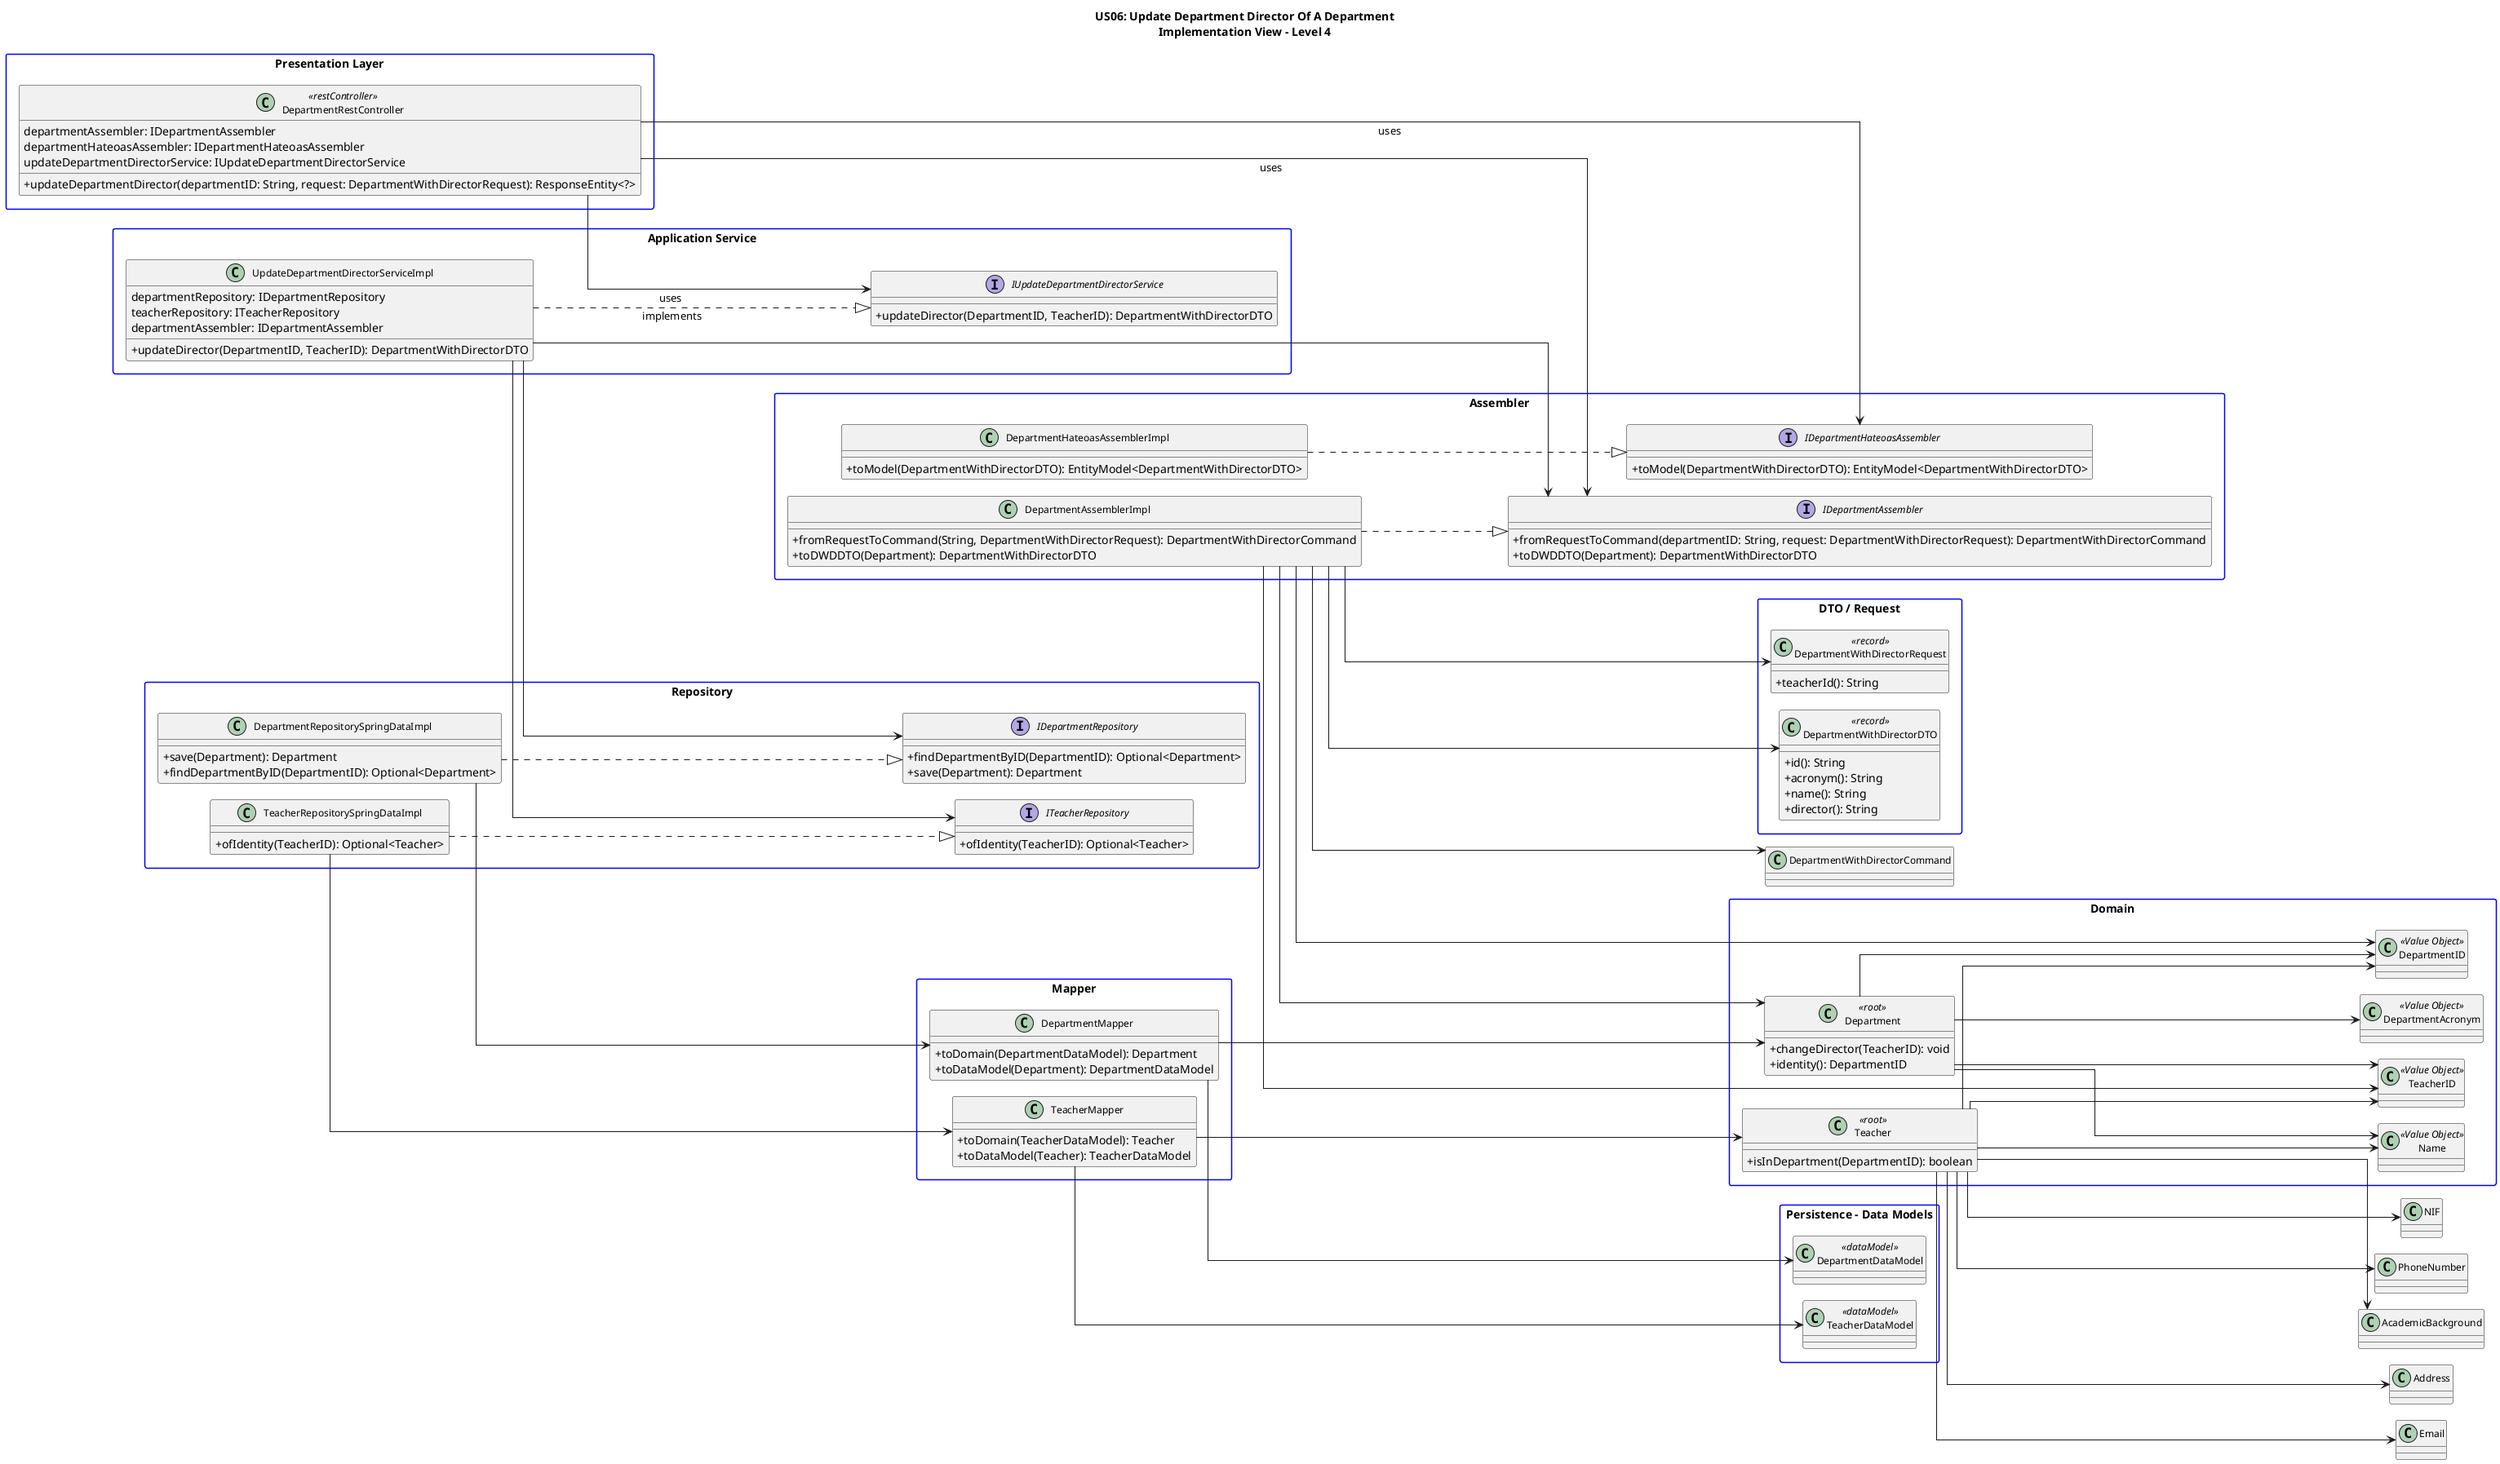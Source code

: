 @startuml
skinparam linetype ortho
skinparam nodesep 20
skinparam ranksep 180
skinparam classAttributeIconSize 0
skinparam classFontSize 12
skinparam packageStyle rectangle
skinparam packageBorderColor Blue
left to right direction

'======================
'title
'======================
title US06: Update Department Director Of A Department\nImplementation View - Level 4

'======================
'Presentation Layer
'======================
package "Presentation Layer" {
  class DepartmentRestController <<restController>> {
    departmentAssembler: IDepartmentAssembler
    departmentHateoasAssembler: IDepartmentHateoasAssembler
    updateDepartmentDirectorService: IUpdateDepartmentDirectorService
    + updateDepartmentDirector(departmentID: String, request: DepartmentWithDirectorRequest): ResponseEntity<?>
  }
}

'======================
'DTOs and Requests
'======================
package "DTO / Request" {
  class DepartmentWithDirectorRequest <<record>> {
    + teacherId(): String
  }
  class DepartmentWithDirectorDTO <<record>> {
    + id(): String
    + acronym(): String
    + name(): String
    + director(): String
  }
}

'======================
'Assembler Layer
'======================
package "Assembler" {
  interface IDepartmentAssembler {
    + fromRequestToCommand(departmentID: String, request: DepartmentWithDirectorRequest): DepartmentWithDirectorCommand
    + toDWDDTO(Department): DepartmentWithDirectorDTO
  }
  class DepartmentAssemblerImpl {
    + fromRequestToCommand(String, DepartmentWithDirectorRequest): DepartmentWithDirectorCommand
    + toDWDDTO(Department): DepartmentWithDirectorDTO
  }
  interface IDepartmentHateoasAssembler {
    + toModel(DepartmentWithDirectorDTO): EntityModel<DepartmentWithDirectorDTO>
  }
  class DepartmentHateoasAssemblerImpl {
    + toModel(DepartmentWithDirectorDTO): EntityModel<DepartmentWithDirectorDTO>
  }
}

'======================
'Application Service Layer
'======================
package "Application Service" {
  interface IUpdateDepartmentDirectorService {
    + updateDirector(DepartmentID, TeacherID): DepartmentWithDirectorDTO
  }
  class UpdateDepartmentDirectorServiceImpl {
    + updateDirector(DepartmentID, TeacherID): DepartmentWithDirectorDTO
    departmentRepository: IDepartmentRepository
    teacherRepository: ITeacherRepository
    departmentAssembler: IDepartmentAssembler
  }
}

'======================
'Domain Layer
'======================
package "Domain" {
  class Department <<root>> {
    + changeDirector(TeacherID): void
    + identity(): DepartmentID
  }
  class Teacher <<root>> {
    + isInDepartment(DepartmentID): boolean
  }
  class DepartmentID <<Value Object>> {}
  class TeacherID <<Value Object>> {}
  class DepartmentAcronym <<Value Object>> {}
  class Name <<Value Object>> {}
}

'======================
'Persistence Layer
'======================
package "Repository" {
  interface IDepartmentRepository {
    + findDepartmentByID(DepartmentID): Optional<Department>
    + save(Department): Department
  }
  interface ITeacherRepository {
    + ofIdentity(TeacherID): Optional<Teacher>
  }
  class DepartmentRepositorySpringDataImpl {
    + save(Department): Department
    + findDepartmentByID(DepartmentID): Optional<Department>
  }
  class TeacherRepositorySpringDataImpl {
    + ofIdentity(TeacherID): Optional<Teacher>
  }
}

package "Persistence - Data Models" {
  class DepartmentDataModel <<dataModel>> {}
  class TeacherDataModel <<dataModel>> {}
}

package "Mapper" {
  class DepartmentMapper {
    + toDomain(DepartmentDataModel): Department
    + toDataModel(Department): DepartmentDataModel
  }
  class TeacherMapper {
    + toDomain(TeacherDataModel): Teacher
    + toDataModel(Teacher): TeacherDataModel
  }
}

'======================
'Dependências
'======================
DepartmentRestController --> IDepartmentAssembler : "uses"
DepartmentRestController --> IDepartmentHateoasAssembler : "uses"
DepartmentRestController --> IUpdateDepartmentDirectorService : "uses"
DepartmentAssemblerImpl --> DepartmentWithDirectorDTO
DepartmentAssemblerImpl --> DepartmentID
DepartmentAssemblerImpl --> TeacherID
DepartmentAssemblerImpl --> DepartmentWithDirectorRequest
DepartmentAssemblerImpl --> Department
DepartmentAssemblerImpl --> DepartmentWithDirectorCommand
DepartmentAssemblerImpl ..|> IDepartmentAssembler
DepartmentHateoasAssemblerImpl ..|> IDepartmentHateoasAssembler
UpdateDepartmentDirectorServiceImpl ..|> IUpdateDepartmentDirectorService: "implements"
UpdateDepartmentDirectorServiceImpl --> IDepartmentRepository
UpdateDepartmentDirectorServiceImpl --> ITeacherRepository
UpdateDepartmentDirectorServiceImpl --> IDepartmentAssembler
DepartmentRepositorySpringDataImpl ..|> IDepartmentRepository
DepartmentRepositorySpringDataImpl --> DepartmentMapper
TeacherRepositorySpringDataImpl ..|> ITeacherRepository
TeacherRepositorySpringDataImpl --> TeacherMapper
DepartmentMapper --> DepartmentDataModel
DepartmentMapper --> Department
TeacherMapper --> TeacherDataModel
TeacherMapper --> Teacher
Department --> DepartmentID
Department --> TeacherID
Department --> DepartmentAcronym
Department --> Name
Teacher --> TeacherID
Teacher --> DepartmentID
Teacher --> Name
Teacher --> Email
Teacher --> NIF
Teacher --> PhoneNumber
Teacher --> AcademicBackground
Teacher --> Address
@enduml
